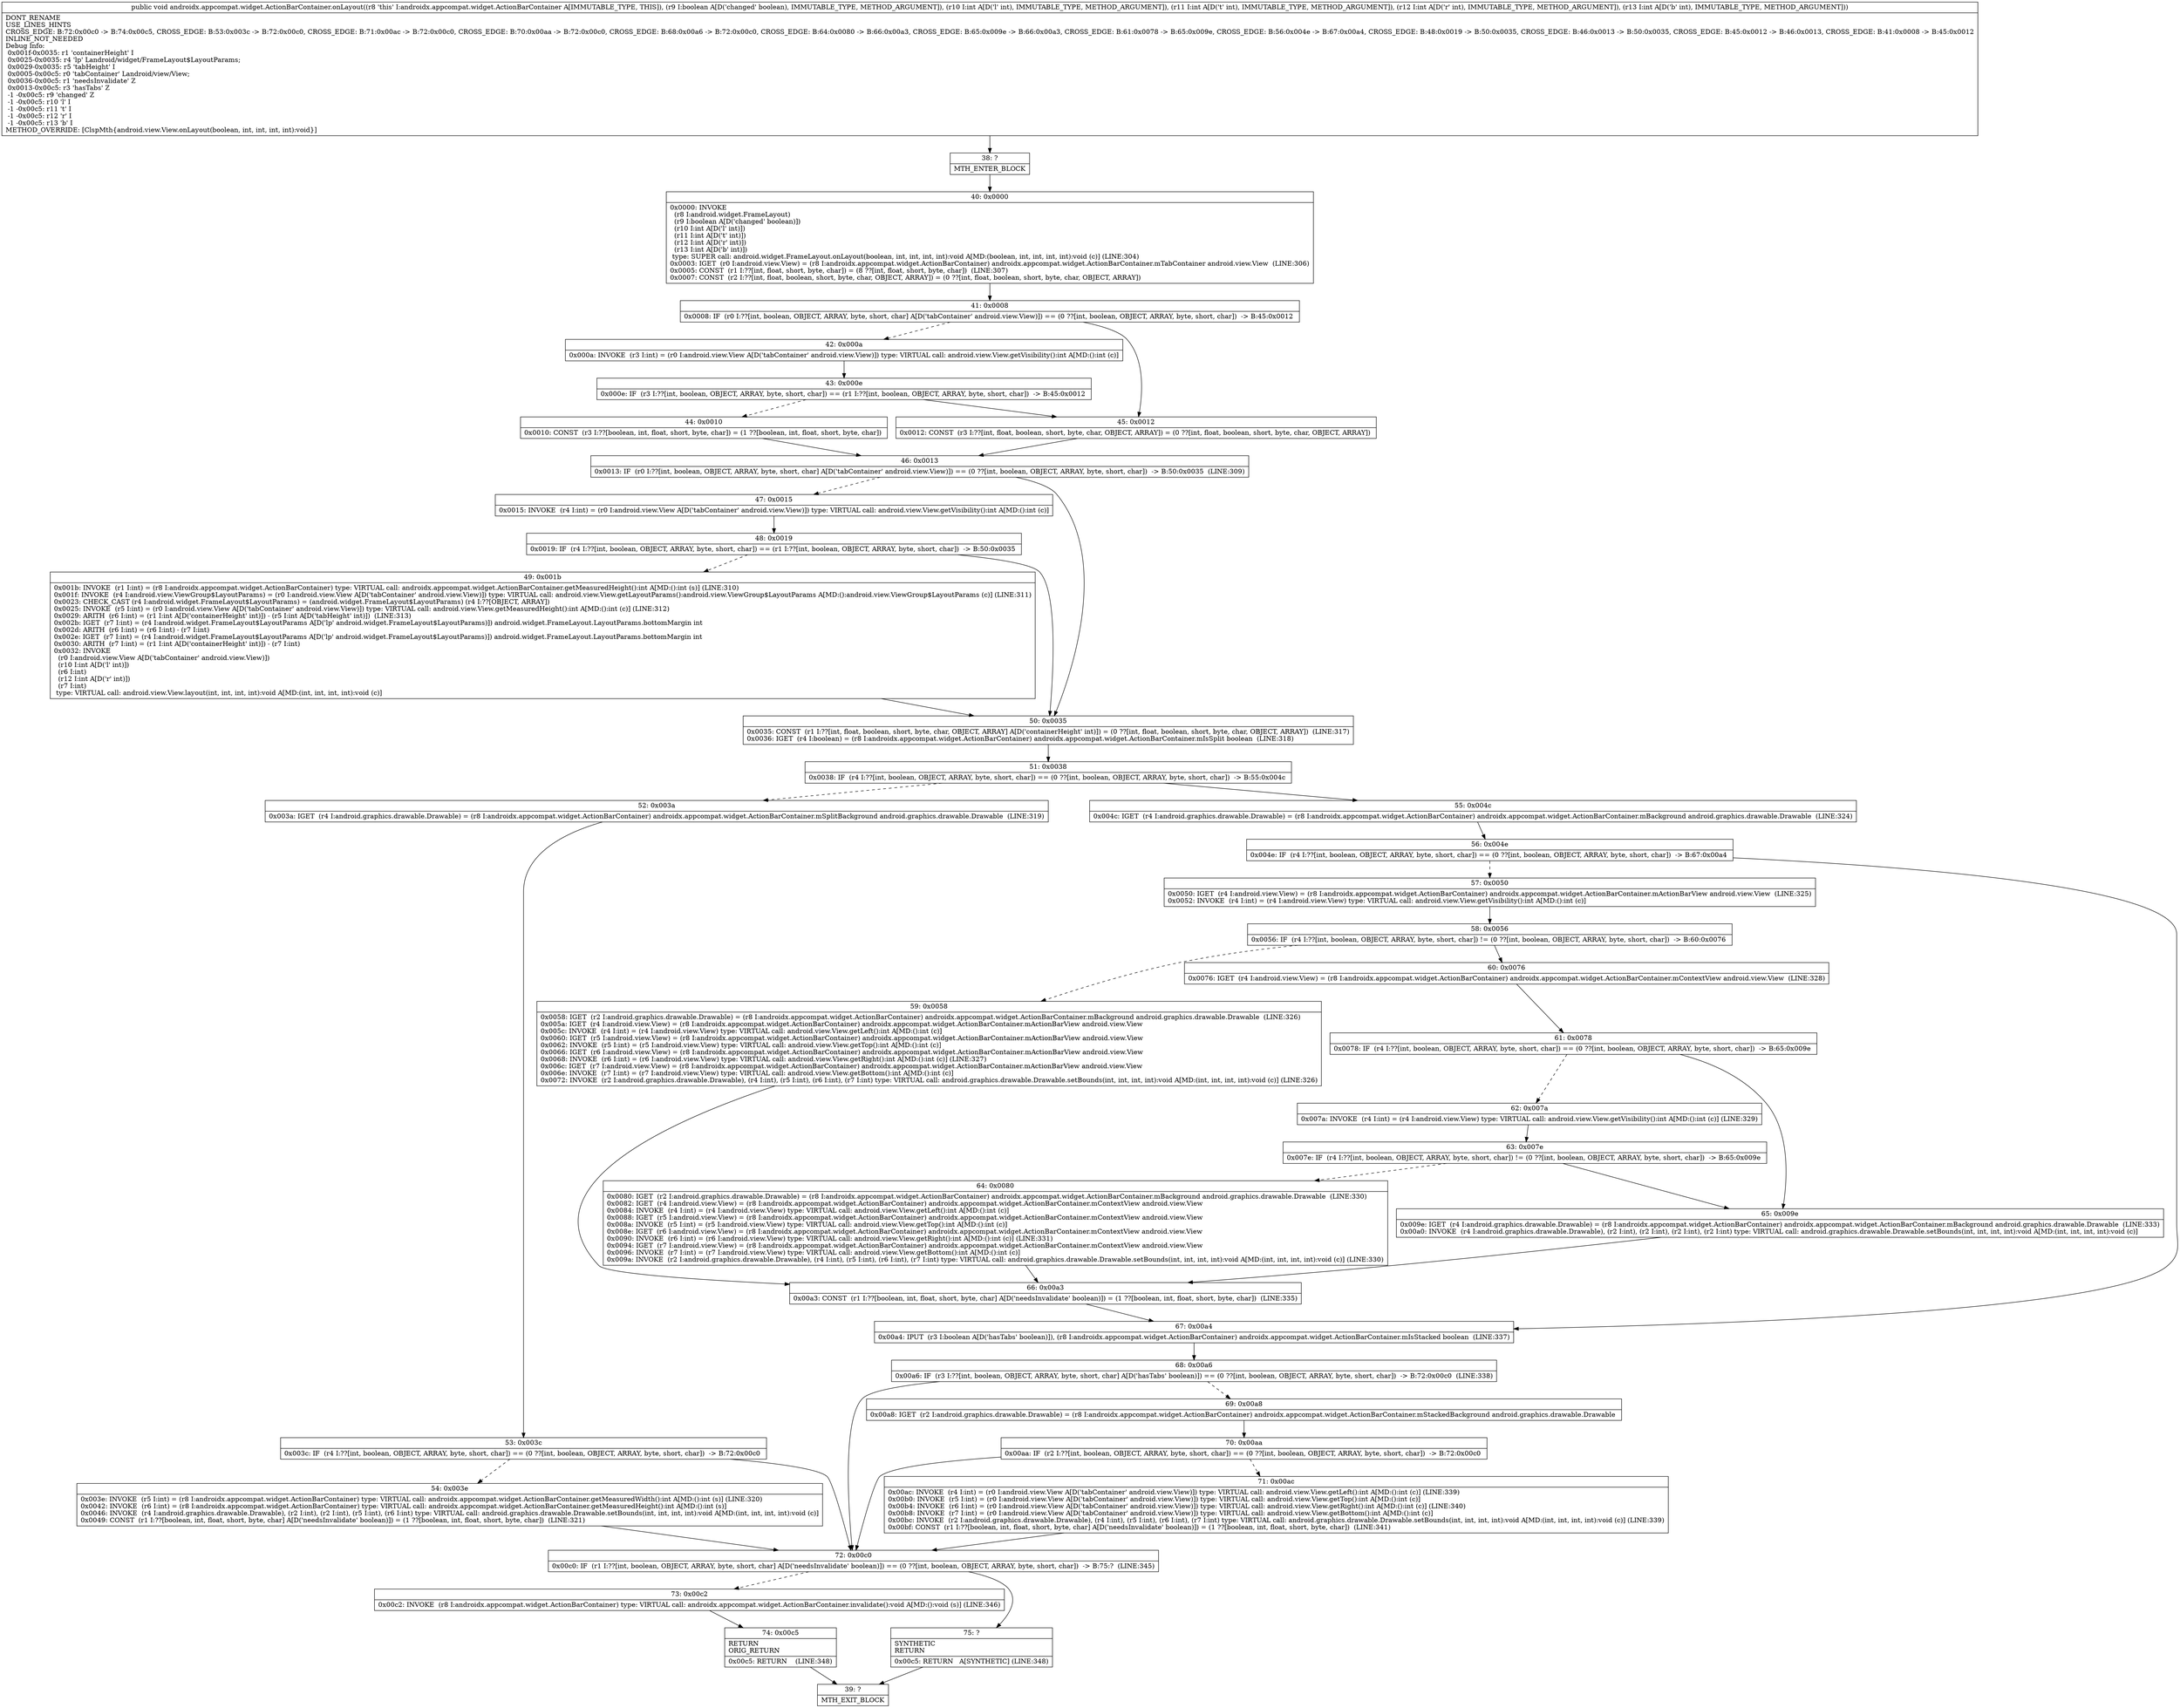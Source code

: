 digraph "CFG forandroidx.appcompat.widget.ActionBarContainer.onLayout(ZIIII)V" {
Node_38 [shape=record,label="{38\:\ ?|MTH_ENTER_BLOCK\l}"];
Node_40 [shape=record,label="{40\:\ 0x0000|0x0000: INVOKE  \l  (r8 I:android.widget.FrameLayout)\l  (r9 I:boolean A[D('changed' boolean)])\l  (r10 I:int A[D('l' int)])\l  (r11 I:int A[D('t' int)])\l  (r12 I:int A[D('r' int)])\l  (r13 I:int A[D('b' int)])\l type: SUPER call: android.widget.FrameLayout.onLayout(boolean, int, int, int, int):void A[MD:(boolean, int, int, int, int):void (c)] (LINE:304)\l0x0003: IGET  (r0 I:android.view.View) = (r8 I:androidx.appcompat.widget.ActionBarContainer) androidx.appcompat.widget.ActionBarContainer.mTabContainer android.view.View  (LINE:306)\l0x0005: CONST  (r1 I:??[int, float, short, byte, char]) = (8 ??[int, float, short, byte, char])  (LINE:307)\l0x0007: CONST  (r2 I:??[int, float, boolean, short, byte, char, OBJECT, ARRAY]) = (0 ??[int, float, boolean, short, byte, char, OBJECT, ARRAY]) \l}"];
Node_41 [shape=record,label="{41\:\ 0x0008|0x0008: IF  (r0 I:??[int, boolean, OBJECT, ARRAY, byte, short, char] A[D('tabContainer' android.view.View)]) == (0 ??[int, boolean, OBJECT, ARRAY, byte, short, char])  \-\> B:45:0x0012 \l}"];
Node_42 [shape=record,label="{42\:\ 0x000a|0x000a: INVOKE  (r3 I:int) = (r0 I:android.view.View A[D('tabContainer' android.view.View)]) type: VIRTUAL call: android.view.View.getVisibility():int A[MD:():int (c)]\l}"];
Node_43 [shape=record,label="{43\:\ 0x000e|0x000e: IF  (r3 I:??[int, boolean, OBJECT, ARRAY, byte, short, char]) == (r1 I:??[int, boolean, OBJECT, ARRAY, byte, short, char])  \-\> B:45:0x0012 \l}"];
Node_44 [shape=record,label="{44\:\ 0x0010|0x0010: CONST  (r3 I:??[boolean, int, float, short, byte, char]) = (1 ??[boolean, int, float, short, byte, char]) \l}"];
Node_46 [shape=record,label="{46\:\ 0x0013|0x0013: IF  (r0 I:??[int, boolean, OBJECT, ARRAY, byte, short, char] A[D('tabContainer' android.view.View)]) == (0 ??[int, boolean, OBJECT, ARRAY, byte, short, char])  \-\> B:50:0x0035  (LINE:309)\l}"];
Node_47 [shape=record,label="{47\:\ 0x0015|0x0015: INVOKE  (r4 I:int) = (r0 I:android.view.View A[D('tabContainer' android.view.View)]) type: VIRTUAL call: android.view.View.getVisibility():int A[MD:():int (c)]\l}"];
Node_48 [shape=record,label="{48\:\ 0x0019|0x0019: IF  (r4 I:??[int, boolean, OBJECT, ARRAY, byte, short, char]) == (r1 I:??[int, boolean, OBJECT, ARRAY, byte, short, char])  \-\> B:50:0x0035 \l}"];
Node_49 [shape=record,label="{49\:\ 0x001b|0x001b: INVOKE  (r1 I:int) = (r8 I:androidx.appcompat.widget.ActionBarContainer) type: VIRTUAL call: androidx.appcompat.widget.ActionBarContainer.getMeasuredHeight():int A[MD:():int (s)] (LINE:310)\l0x001f: INVOKE  (r4 I:android.view.ViewGroup$LayoutParams) = (r0 I:android.view.View A[D('tabContainer' android.view.View)]) type: VIRTUAL call: android.view.View.getLayoutParams():android.view.ViewGroup$LayoutParams A[MD:():android.view.ViewGroup$LayoutParams (c)] (LINE:311)\l0x0023: CHECK_CAST (r4 I:android.widget.FrameLayout$LayoutParams) = (android.widget.FrameLayout$LayoutParams) (r4 I:??[OBJECT, ARRAY]) \l0x0025: INVOKE  (r5 I:int) = (r0 I:android.view.View A[D('tabContainer' android.view.View)]) type: VIRTUAL call: android.view.View.getMeasuredHeight():int A[MD:():int (c)] (LINE:312)\l0x0029: ARITH  (r6 I:int) = (r1 I:int A[D('containerHeight' int)]) \- (r5 I:int A[D('tabHeight' int)])  (LINE:313)\l0x002b: IGET  (r7 I:int) = (r4 I:android.widget.FrameLayout$LayoutParams A[D('lp' android.widget.FrameLayout$LayoutParams)]) android.widget.FrameLayout.LayoutParams.bottomMargin int \l0x002d: ARITH  (r6 I:int) = (r6 I:int) \- (r7 I:int) \l0x002e: IGET  (r7 I:int) = (r4 I:android.widget.FrameLayout$LayoutParams A[D('lp' android.widget.FrameLayout$LayoutParams)]) android.widget.FrameLayout.LayoutParams.bottomMargin int \l0x0030: ARITH  (r7 I:int) = (r1 I:int A[D('containerHeight' int)]) \- (r7 I:int) \l0x0032: INVOKE  \l  (r0 I:android.view.View A[D('tabContainer' android.view.View)])\l  (r10 I:int A[D('l' int)])\l  (r6 I:int)\l  (r12 I:int A[D('r' int)])\l  (r7 I:int)\l type: VIRTUAL call: android.view.View.layout(int, int, int, int):void A[MD:(int, int, int, int):void (c)]\l}"];
Node_50 [shape=record,label="{50\:\ 0x0035|0x0035: CONST  (r1 I:??[int, float, boolean, short, byte, char, OBJECT, ARRAY] A[D('containerHeight' int)]) = (0 ??[int, float, boolean, short, byte, char, OBJECT, ARRAY])  (LINE:317)\l0x0036: IGET  (r4 I:boolean) = (r8 I:androidx.appcompat.widget.ActionBarContainer) androidx.appcompat.widget.ActionBarContainer.mIsSplit boolean  (LINE:318)\l}"];
Node_51 [shape=record,label="{51\:\ 0x0038|0x0038: IF  (r4 I:??[int, boolean, OBJECT, ARRAY, byte, short, char]) == (0 ??[int, boolean, OBJECT, ARRAY, byte, short, char])  \-\> B:55:0x004c \l}"];
Node_52 [shape=record,label="{52\:\ 0x003a|0x003a: IGET  (r4 I:android.graphics.drawable.Drawable) = (r8 I:androidx.appcompat.widget.ActionBarContainer) androidx.appcompat.widget.ActionBarContainer.mSplitBackground android.graphics.drawable.Drawable  (LINE:319)\l}"];
Node_53 [shape=record,label="{53\:\ 0x003c|0x003c: IF  (r4 I:??[int, boolean, OBJECT, ARRAY, byte, short, char]) == (0 ??[int, boolean, OBJECT, ARRAY, byte, short, char])  \-\> B:72:0x00c0 \l}"];
Node_54 [shape=record,label="{54\:\ 0x003e|0x003e: INVOKE  (r5 I:int) = (r8 I:androidx.appcompat.widget.ActionBarContainer) type: VIRTUAL call: androidx.appcompat.widget.ActionBarContainer.getMeasuredWidth():int A[MD:():int (s)] (LINE:320)\l0x0042: INVOKE  (r6 I:int) = (r8 I:androidx.appcompat.widget.ActionBarContainer) type: VIRTUAL call: androidx.appcompat.widget.ActionBarContainer.getMeasuredHeight():int A[MD:():int (s)]\l0x0046: INVOKE  (r4 I:android.graphics.drawable.Drawable), (r2 I:int), (r2 I:int), (r5 I:int), (r6 I:int) type: VIRTUAL call: android.graphics.drawable.Drawable.setBounds(int, int, int, int):void A[MD:(int, int, int, int):void (c)]\l0x0049: CONST  (r1 I:??[boolean, int, float, short, byte, char] A[D('needsInvalidate' boolean)]) = (1 ??[boolean, int, float, short, byte, char])  (LINE:321)\l}"];
Node_72 [shape=record,label="{72\:\ 0x00c0|0x00c0: IF  (r1 I:??[int, boolean, OBJECT, ARRAY, byte, short, char] A[D('needsInvalidate' boolean)]) == (0 ??[int, boolean, OBJECT, ARRAY, byte, short, char])  \-\> B:75:?  (LINE:345)\l}"];
Node_73 [shape=record,label="{73\:\ 0x00c2|0x00c2: INVOKE  (r8 I:androidx.appcompat.widget.ActionBarContainer) type: VIRTUAL call: androidx.appcompat.widget.ActionBarContainer.invalidate():void A[MD:():void (s)] (LINE:346)\l}"];
Node_74 [shape=record,label="{74\:\ 0x00c5|RETURN\lORIG_RETURN\l|0x00c5: RETURN    (LINE:348)\l}"];
Node_39 [shape=record,label="{39\:\ ?|MTH_EXIT_BLOCK\l}"];
Node_75 [shape=record,label="{75\:\ ?|SYNTHETIC\lRETURN\l|0x00c5: RETURN   A[SYNTHETIC] (LINE:348)\l}"];
Node_55 [shape=record,label="{55\:\ 0x004c|0x004c: IGET  (r4 I:android.graphics.drawable.Drawable) = (r8 I:androidx.appcompat.widget.ActionBarContainer) androidx.appcompat.widget.ActionBarContainer.mBackground android.graphics.drawable.Drawable  (LINE:324)\l}"];
Node_56 [shape=record,label="{56\:\ 0x004e|0x004e: IF  (r4 I:??[int, boolean, OBJECT, ARRAY, byte, short, char]) == (0 ??[int, boolean, OBJECT, ARRAY, byte, short, char])  \-\> B:67:0x00a4 \l}"];
Node_57 [shape=record,label="{57\:\ 0x0050|0x0050: IGET  (r4 I:android.view.View) = (r8 I:androidx.appcompat.widget.ActionBarContainer) androidx.appcompat.widget.ActionBarContainer.mActionBarView android.view.View  (LINE:325)\l0x0052: INVOKE  (r4 I:int) = (r4 I:android.view.View) type: VIRTUAL call: android.view.View.getVisibility():int A[MD:():int (c)]\l}"];
Node_58 [shape=record,label="{58\:\ 0x0056|0x0056: IF  (r4 I:??[int, boolean, OBJECT, ARRAY, byte, short, char]) != (0 ??[int, boolean, OBJECT, ARRAY, byte, short, char])  \-\> B:60:0x0076 \l}"];
Node_59 [shape=record,label="{59\:\ 0x0058|0x0058: IGET  (r2 I:android.graphics.drawable.Drawable) = (r8 I:androidx.appcompat.widget.ActionBarContainer) androidx.appcompat.widget.ActionBarContainer.mBackground android.graphics.drawable.Drawable  (LINE:326)\l0x005a: IGET  (r4 I:android.view.View) = (r8 I:androidx.appcompat.widget.ActionBarContainer) androidx.appcompat.widget.ActionBarContainer.mActionBarView android.view.View \l0x005c: INVOKE  (r4 I:int) = (r4 I:android.view.View) type: VIRTUAL call: android.view.View.getLeft():int A[MD:():int (c)]\l0x0060: IGET  (r5 I:android.view.View) = (r8 I:androidx.appcompat.widget.ActionBarContainer) androidx.appcompat.widget.ActionBarContainer.mActionBarView android.view.View \l0x0062: INVOKE  (r5 I:int) = (r5 I:android.view.View) type: VIRTUAL call: android.view.View.getTop():int A[MD:():int (c)]\l0x0066: IGET  (r6 I:android.view.View) = (r8 I:androidx.appcompat.widget.ActionBarContainer) androidx.appcompat.widget.ActionBarContainer.mActionBarView android.view.View \l0x0068: INVOKE  (r6 I:int) = (r6 I:android.view.View) type: VIRTUAL call: android.view.View.getRight():int A[MD:():int (c)] (LINE:327)\l0x006c: IGET  (r7 I:android.view.View) = (r8 I:androidx.appcompat.widget.ActionBarContainer) androidx.appcompat.widget.ActionBarContainer.mActionBarView android.view.View \l0x006e: INVOKE  (r7 I:int) = (r7 I:android.view.View) type: VIRTUAL call: android.view.View.getBottom():int A[MD:():int (c)]\l0x0072: INVOKE  (r2 I:android.graphics.drawable.Drawable), (r4 I:int), (r5 I:int), (r6 I:int), (r7 I:int) type: VIRTUAL call: android.graphics.drawable.Drawable.setBounds(int, int, int, int):void A[MD:(int, int, int, int):void (c)] (LINE:326)\l}"];
Node_66 [shape=record,label="{66\:\ 0x00a3|0x00a3: CONST  (r1 I:??[boolean, int, float, short, byte, char] A[D('needsInvalidate' boolean)]) = (1 ??[boolean, int, float, short, byte, char])  (LINE:335)\l}"];
Node_60 [shape=record,label="{60\:\ 0x0076|0x0076: IGET  (r4 I:android.view.View) = (r8 I:androidx.appcompat.widget.ActionBarContainer) androidx.appcompat.widget.ActionBarContainer.mContextView android.view.View  (LINE:328)\l}"];
Node_61 [shape=record,label="{61\:\ 0x0078|0x0078: IF  (r4 I:??[int, boolean, OBJECT, ARRAY, byte, short, char]) == (0 ??[int, boolean, OBJECT, ARRAY, byte, short, char])  \-\> B:65:0x009e \l}"];
Node_62 [shape=record,label="{62\:\ 0x007a|0x007a: INVOKE  (r4 I:int) = (r4 I:android.view.View) type: VIRTUAL call: android.view.View.getVisibility():int A[MD:():int (c)] (LINE:329)\l}"];
Node_63 [shape=record,label="{63\:\ 0x007e|0x007e: IF  (r4 I:??[int, boolean, OBJECT, ARRAY, byte, short, char]) != (0 ??[int, boolean, OBJECT, ARRAY, byte, short, char])  \-\> B:65:0x009e \l}"];
Node_64 [shape=record,label="{64\:\ 0x0080|0x0080: IGET  (r2 I:android.graphics.drawable.Drawable) = (r8 I:androidx.appcompat.widget.ActionBarContainer) androidx.appcompat.widget.ActionBarContainer.mBackground android.graphics.drawable.Drawable  (LINE:330)\l0x0082: IGET  (r4 I:android.view.View) = (r8 I:androidx.appcompat.widget.ActionBarContainer) androidx.appcompat.widget.ActionBarContainer.mContextView android.view.View \l0x0084: INVOKE  (r4 I:int) = (r4 I:android.view.View) type: VIRTUAL call: android.view.View.getLeft():int A[MD:():int (c)]\l0x0088: IGET  (r5 I:android.view.View) = (r8 I:androidx.appcompat.widget.ActionBarContainer) androidx.appcompat.widget.ActionBarContainer.mContextView android.view.View \l0x008a: INVOKE  (r5 I:int) = (r5 I:android.view.View) type: VIRTUAL call: android.view.View.getTop():int A[MD:():int (c)]\l0x008e: IGET  (r6 I:android.view.View) = (r8 I:androidx.appcompat.widget.ActionBarContainer) androidx.appcompat.widget.ActionBarContainer.mContextView android.view.View \l0x0090: INVOKE  (r6 I:int) = (r6 I:android.view.View) type: VIRTUAL call: android.view.View.getRight():int A[MD:():int (c)] (LINE:331)\l0x0094: IGET  (r7 I:android.view.View) = (r8 I:androidx.appcompat.widget.ActionBarContainer) androidx.appcompat.widget.ActionBarContainer.mContextView android.view.View \l0x0096: INVOKE  (r7 I:int) = (r7 I:android.view.View) type: VIRTUAL call: android.view.View.getBottom():int A[MD:():int (c)]\l0x009a: INVOKE  (r2 I:android.graphics.drawable.Drawable), (r4 I:int), (r5 I:int), (r6 I:int), (r7 I:int) type: VIRTUAL call: android.graphics.drawable.Drawable.setBounds(int, int, int, int):void A[MD:(int, int, int, int):void (c)] (LINE:330)\l}"];
Node_65 [shape=record,label="{65\:\ 0x009e|0x009e: IGET  (r4 I:android.graphics.drawable.Drawable) = (r8 I:androidx.appcompat.widget.ActionBarContainer) androidx.appcompat.widget.ActionBarContainer.mBackground android.graphics.drawable.Drawable  (LINE:333)\l0x00a0: INVOKE  (r4 I:android.graphics.drawable.Drawable), (r2 I:int), (r2 I:int), (r2 I:int), (r2 I:int) type: VIRTUAL call: android.graphics.drawable.Drawable.setBounds(int, int, int, int):void A[MD:(int, int, int, int):void (c)]\l}"];
Node_67 [shape=record,label="{67\:\ 0x00a4|0x00a4: IPUT  (r3 I:boolean A[D('hasTabs' boolean)]), (r8 I:androidx.appcompat.widget.ActionBarContainer) androidx.appcompat.widget.ActionBarContainer.mIsStacked boolean  (LINE:337)\l}"];
Node_68 [shape=record,label="{68\:\ 0x00a6|0x00a6: IF  (r3 I:??[int, boolean, OBJECT, ARRAY, byte, short, char] A[D('hasTabs' boolean)]) == (0 ??[int, boolean, OBJECT, ARRAY, byte, short, char])  \-\> B:72:0x00c0  (LINE:338)\l}"];
Node_69 [shape=record,label="{69\:\ 0x00a8|0x00a8: IGET  (r2 I:android.graphics.drawable.Drawable) = (r8 I:androidx.appcompat.widget.ActionBarContainer) androidx.appcompat.widget.ActionBarContainer.mStackedBackground android.graphics.drawable.Drawable \l}"];
Node_70 [shape=record,label="{70\:\ 0x00aa|0x00aa: IF  (r2 I:??[int, boolean, OBJECT, ARRAY, byte, short, char]) == (0 ??[int, boolean, OBJECT, ARRAY, byte, short, char])  \-\> B:72:0x00c0 \l}"];
Node_71 [shape=record,label="{71\:\ 0x00ac|0x00ac: INVOKE  (r4 I:int) = (r0 I:android.view.View A[D('tabContainer' android.view.View)]) type: VIRTUAL call: android.view.View.getLeft():int A[MD:():int (c)] (LINE:339)\l0x00b0: INVOKE  (r5 I:int) = (r0 I:android.view.View A[D('tabContainer' android.view.View)]) type: VIRTUAL call: android.view.View.getTop():int A[MD:():int (c)]\l0x00b4: INVOKE  (r6 I:int) = (r0 I:android.view.View A[D('tabContainer' android.view.View)]) type: VIRTUAL call: android.view.View.getRight():int A[MD:():int (c)] (LINE:340)\l0x00b8: INVOKE  (r7 I:int) = (r0 I:android.view.View A[D('tabContainer' android.view.View)]) type: VIRTUAL call: android.view.View.getBottom():int A[MD:():int (c)]\l0x00bc: INVOKE  (r2 I:android.graphics.drawable.Drawable), (r4 I:int), (r5 I:int), (r6 I:int), (r7 I:int) type: VIRTUAL call: android.graphics.drawable.Drawable.setBounds(int, int, int, int):void A[MD:(int, int, int, int):void (c)] (LINE:339)\l0x00bf: CONST  (r1 I:??[boolean, int, float, short, byte, char] A[D('needsInvalidate' boolean)]) = (1 ??[boolean, int, float, short, byte, char])  (LINE:341)\l}"];
Node_45 [shape=record,label="{45\:\ 0x0012|0x0012: CONST  (r3 I:??[int, float, boolean, short, byte, char, OBJECT, ARRAY]) = (0 ??[int, float, boolean, short, byte, char, OBJECT, ARRAY]) \l}"];
MethodNode[shape=record,label="{public void androidx.appcompat.widget.ActionBarContainer.onLayout((r8 'this' I:androidx.appcompat.widget.ActionBarContainer A[IMMUTABLE_TYPE, THIS]), (r9 I:boolean A[D('changed' boolean), IMMUTABLE_TYPE, METHOD_ARGUMENT]), (r10 I:int A[D('l' int), IMMUTABLE_TYPE, METHOD_ARGUMENT]), (r11 I:int A[D('t' int), IMMUTABLE_TYPE, METHOD_ARGUMENT]), (r12 I:int A[D('r' int), IMMUTABLE_TYPE, METHOD_ARGUMENT]), (r13 I:int A[D('b' int), IMMUTABLE_TYPE, METHOD_ARGUMENT]))  | DONT_RENAME\lUSE_LINES_HINTS\lCROSS_EDGE: B:72:0x00c0 \-\> B:74:0x00c5, CROSS_EDGE: B:53:0x003c \-\> B:72:0x00c0, CROSS_EDGE: B:71:0x00ac \-\> B:72:0x00c0, CROSS_EDGE: B:70:0x00aa \-\> B:72:0x00c0, CROSS_EDGE: B:68:0x00a6 \-\> B:72:0x00c0, CROSS_EDGE: B:64:0x0080 \-\> B:66:0x00a3, CROSS_EDGE: B:65:0x009e \-\> B:66:0x00a3, CROSS_EDGE: B:61:0x0078 \-\> B:65:0x009e, CROSS_EDGE: B:56:0x004e \-\> B:67:0x00a4, CROSS_EDGE: B:48:0x0019 \-\> B:50:0x0035, CROSS_EDGE: B:46:0x0013 \-\> B:50:0x0035, CROSS_EDGE: B:45:0x0012 \-\> B:46:0x0013, CROSS_EDGE: B:41:0x0008 \-\> B:45:0x0012\lINLINE_NOT_NEEDED\lDebug Info:\l  0x001f\-0x0035: r1 'containerHeight' I\l  0x0025\-0x0035: r4 'lp' Landroid\/widget\/FrameLayout$LayoutParams;\l  0x0029\-0x0035: r5 'tabHeight' I\l  0x0005\-0x00c5: r0 'tabContainer' Landroid\/view\/View;\l  0x0036\-0x00c5: r1 'needsInvalidate' Z\l  0x0013\-0x00c5: r3 'hasTabs' Z\l  \-1 \-0x00c5: r9 'changed' Z\l  \-1 \-0x00c5: r10 'l' I\l  \-1 \-0x00c5: r11 't' I\l  \-1 \-0x00c5: r12 'r' I\l  \-1 \-0x00c5: r13 'b' I\lMETHOD_OVERRIDE: [ClspMth\{android.view.View.onLayout(boolean, int, int, int, int):void\}]\l}"];
MethodNode -> Node_38;Node_38 -> Node_40;
Node_40 -> Node_41;
Node_41 -> Node_42[style=dashed];
Node_41 -> Node_45;
Node_42 -> Node_43;
Node_43 -> Node_44[style=dashed];
Node_43 -> Node_45;
Node_44 -> Node_46;
Node_46 -> Node_47[style=dashed];
Node_46 -> Node_50;
Node_47 -> Node_48;
Node_48 -> Node_49[style=dashed];
Node_48 -> Node_50;
Node_49 -> Node_50;
Node_50 -> Node_51;
Node_51 -> Node_52[style=dashed];
Node_51 -> Node_55;
Node_52 -> Node_53;
Node_53 -> Node_54[style=dashed];
Node_53 -> Node_72;
Node_54 -> Node_72;
Node_72 -> Node_73[style=dashed];
Node_72 -> Node_75;
Node_73 -> Node_74;
Node_74 -> Node_39;
Node_75 -> Node_39;
Node_55 -> Node_56;
Node_56 -> Node_57[style=dashed];
Node_56 -> Node_67;
Node_57 -> Node_58;
Node_58 -> Node_59[style=dashed];
Node_58 -> Node_60;
Node_59 -> Node_66;
Node_66 -> Node_67;
Node_60 -> Node_61;
Node_61 -> Node_62[style=dashed];
Node_61 -> Node_65;
Node_62 -> Node_63;
Node_63 -> Node_64[style=dashed];
Node_63 -> Node_65;
Node_64 -> Node_66;
Node_65 -> Node_66;
Node_67 -> Node_68;
Node_68 -> Node_69[style=dashed];
Node_68 -> Node_72;
Node_69 -> Node_70;
Node_70 -> Node_71[style=dashed];
Node_70 -> Node_72;
Node_71 -> Node_72;
Node_45 -> Node_46;
}

